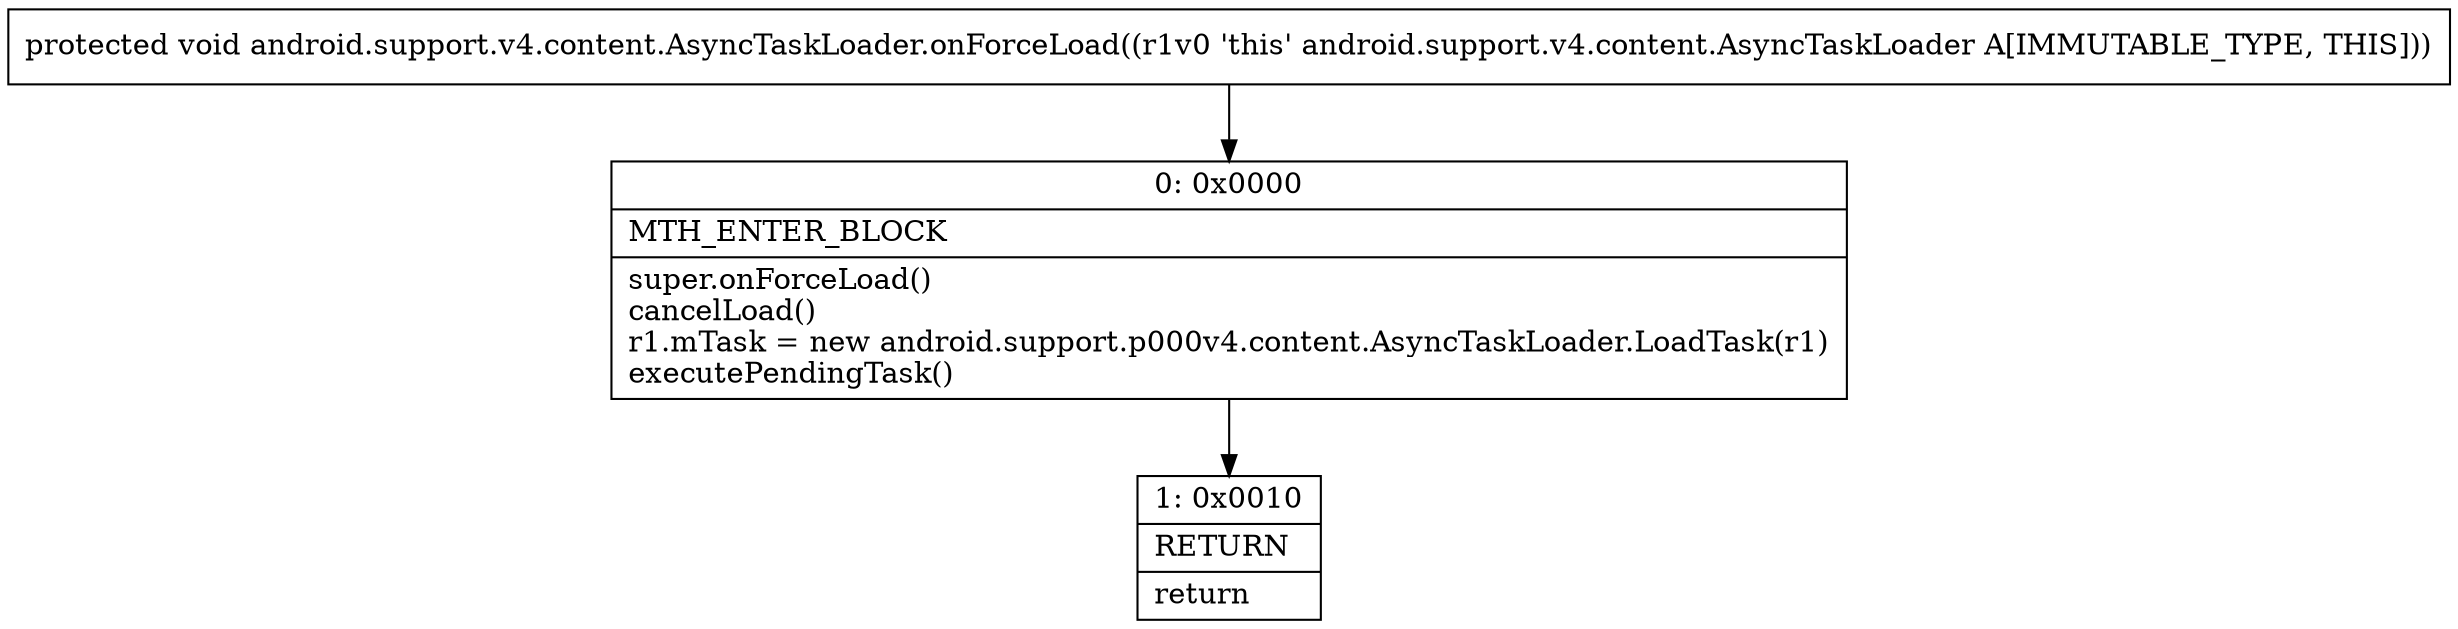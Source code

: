 digraph "CFG forandroid.support.v4.content.AsyncTaskLoader.onForceLoad()V" {
Node_0 [shape=record,label="{0\:\ 0x0000|MTH_ENTER_BLOCK\l|super.onForceLoad()\lcancelLoad()\lr1.mTask = new android.support.p000v4.content.AsyncTaskLoader.LoadTask(r1)\lexecutePendingTask()\l}"];
Node_1 [shape=record,label="{1\:\ 0x0010|RETURN\l|return\l}"];
MethodNode[shape=record,label="{protected void android.support.v4.content.AsyncTaskLoader.onForceLoad((r1v0 'this' android.support.v4.content.AsyncTaskLoader A[IMMUTABLE_TYPE, THIS])) }"];
MethodNode -> Node_0;
Node_0 -> Node_1;
}

